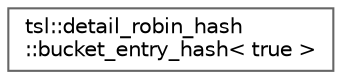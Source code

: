 digraph "Graphical Class Hierarchy"
{
 // LATEX_PDF_SIZE
  bgcolor="transparent";
  edge [fontname=Helvetica,fontsize=10,labelfontname=Helvetica,labelfontsize=10];
  node [fontname=Helvetica,fontsize=10,shape=box,height=0.2,width=0.4];
  rankdir="LR";
  Node0 [id="Node000000",label="tsl::detail_robin_hash\l::bucket_entry_hash\< true \>",height=0.2,width=0.4,color="grey40", fillcolor="white", style="filled",URL="$classtsl_1_1detail__robin__hash_1_1bucket__entry__hash_3_01true_01_4.html",tooltip=" "];
}
